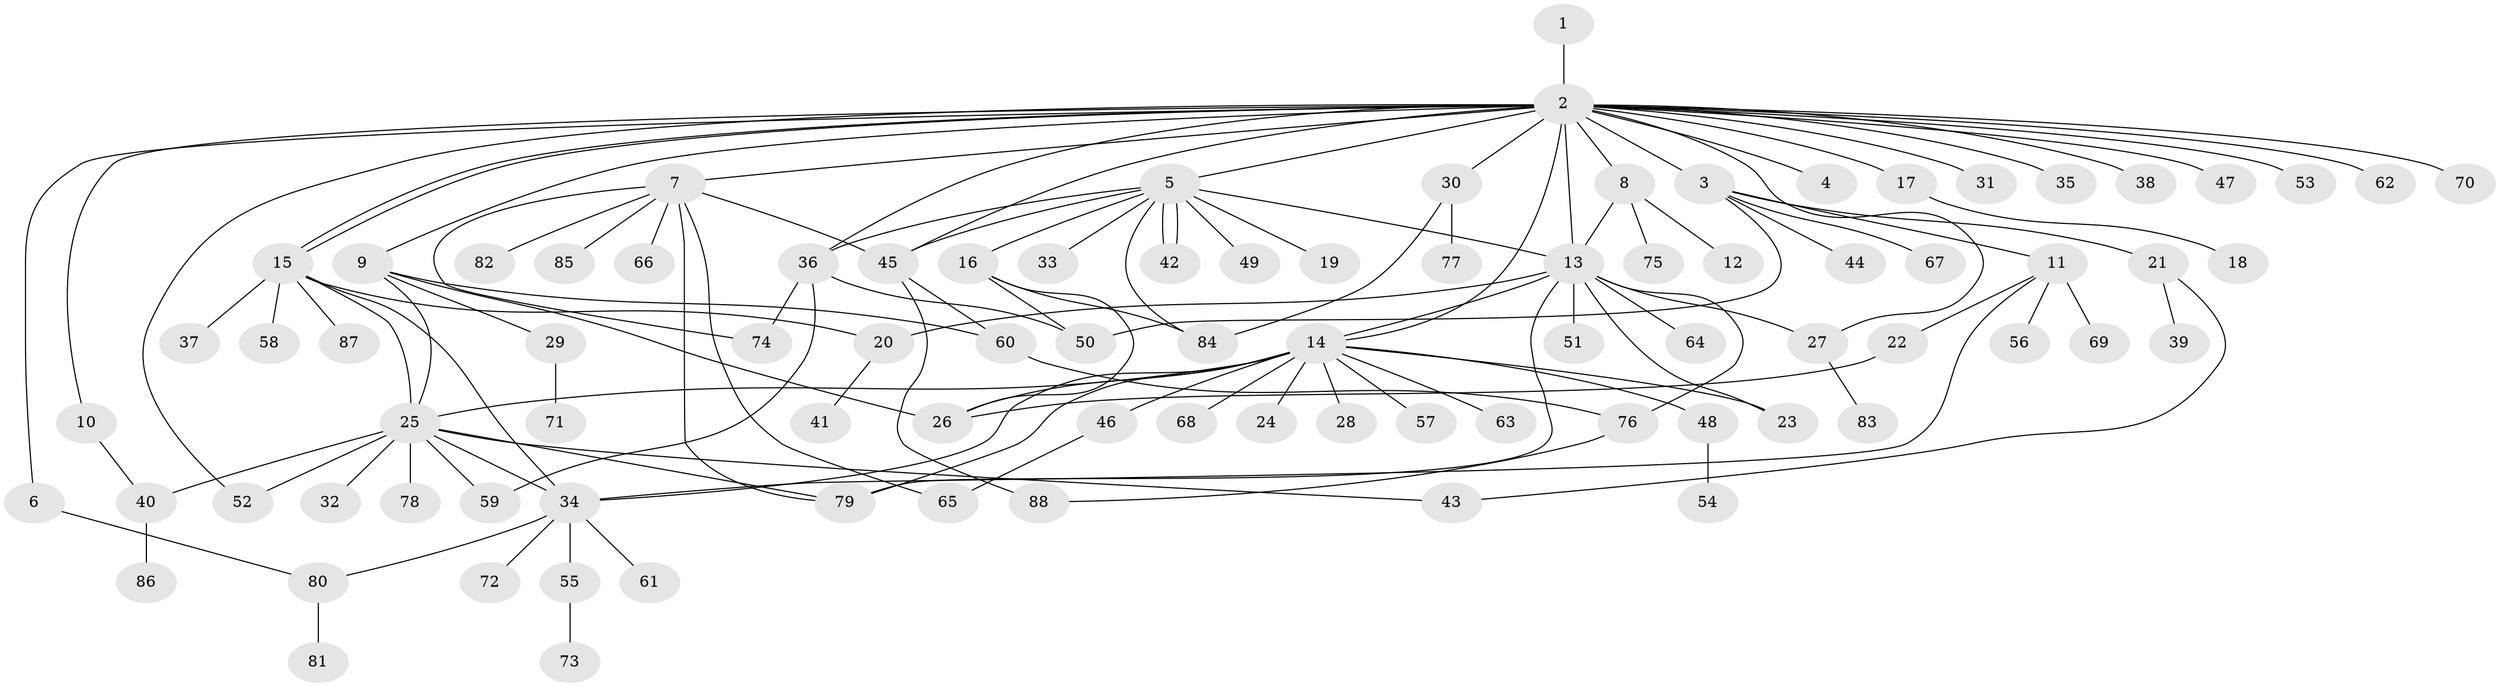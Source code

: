 // coarse degree distribution, {1: 0.5147058823529411, 25: 0.014705882352941176, 7: 0.04411764705882353, 13: 0.014705882352941176, 8: 0.014705882352941176, 3: 0.029411764705882353, 5: 0.029411764705882353, 2: 0.22058823529411764, 4: 0.07352941176470588, 10: 0.014705882352941176, 12: 0.029411764705882353}
// Generated by graph-tools (version 1.1) at 2025/51/02/27/25 19:51:54]
// undirected, 88 vertices, 123 edges
graph export_dot {
graph [start="1"]
  node [color=gray90,style=filled];
  1;
  2;
  3;
  4;
  5;
  6;
  7;
  8;
  9;
  10;
  11;
  12;
  13;
  14;
  15;
  16;
  17;
  18;
  19;
  20;
  21;
  22;
  23;
  24;
  25;
  26;
  27;
  28;
  29;
  30;
  31;
  32;
  33;
  34;
  35;
  36;
  37;
  38;
  39;
  40;
  41;
  42;
  43;
  44;
  45;
  46;
  47;
  48;
  49;
  50;
  51;
  52;
  53;
  54;
  55;
  56;
  57;
  58;
  59;
  60;
  61;
  62;
  63;
  64;
  65;
  66;
  67;
  68;
  69;
  70;
  71;
  72;
  73;
  74;
  75;
  76;
  77;
  78;
  79;
  80;
  81;
  82;
  83;
  84;
  85;
  86;
  87;
  88;
  1 -- 2;
  2 -- 3;
  2 -- 4;
  2 -- 5;
  2 -- 6;
  2 -- 7;
  2 -- 8;
  2 -- 9;
  2 -- 10;
  2 -- 13;
  2 -- 14;
  2 -- 15;
  2 -- 15;
  2 -- 17;
  2 -- 27;
  2 -- 30;
  2 -- 31;
  2 -- 35;
  2 -- 36;
  2 -- 38;
  2 -- 45;
  2 -- 47;
  2 -- 52;
  2 -- 53;
  2 -- 62;
  2 -- 70;
  3 -- 11;
  3 -- 21;
  3 -- 44;
  3 -- 50;
  3 -- 67;
  5 -- 13;
  5 -- 16;
  5 -- 19;
  5 -- 33;
  5 -- 36;
  5 -- 42;
  5 -- 42;
  5 -- 45;
  5 -- 49;
  5 -- 84;
  6 -- 80;
  7 -- 45;
  7 -- 65;
  7 -- 66;
  7 -- 74;
  7 -- 79;
  7 -- 82;
  7 -- 85;
  8 -- 12;
  8 -- 13;
  8 -- 75;
  9 -- 25;
  9 -- 26;
  9 -- 29;
  9 -- 60;
  10 -- 40;
  11 -- 22;
  11 -- 34;
  11 -- 56;
  11 -- 69;
  13 -- 14;
  13 -- 20;
  13 -- 23;
  13 -- 27;
  13 -- 51;
  13 -- 64;
  13 -- 76;
  13 -- 79;
  14 -- 23;
  14 -- 24;
  14 -- 25;
  14 -- 26;
  14 -- 28;
  14 -- 34;
  14 -- 46;
  14 -- 48;
  14 -- 57;
  14 -- 63;
  14 -- 68;
  14 -- 79;
  15 -- 20;
  15 -- 25;
  15 -- 34;
  15 -- 37;
  15 -- 58;
  15 -- 87;
  16 -- 26;
  16 -- 50;
  16 -- 84;
  17 -- 18;
  20 -- 41;
  21 -- 39;
  21 -- 43;
  22 -- 26;
  25 -- 32;
  25 -- 34;
  25 -- 40;
  25 -- 43;
  25 -- 52;
  25 -- 59;
  25 -- 78;
  25 -- 79;
  27 -- 83;
  29 -- 71;
  30 -- 77;
  30 -- 84;
  34 -- 55;
  34 -- 61;
  34 -- 72;
  34 -- 80;
  36 -- 50;
  36 -- 59;
  36 -- 74;
  40 -- 86;
  45 -- 60;
  45 -- 88;
  46 -- 65;
  48 -- 54;
  55 -- 73;
  60 -- 76;
  76 -- 88;
  80 -- 81;
}
